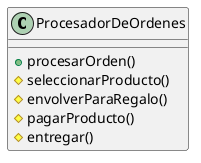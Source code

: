 @startuml

class ProcesadorDeOrdenes {
  + procesarOrden()
  # seleccionarProducto()
  # envolverParaRegalo()
  # pagarProducto()
  # entregar()
}

@enduml
